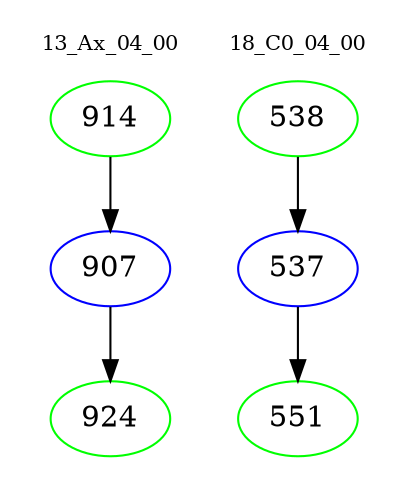 digraph{
subgraph cluster_0 {
color = white
label = "13_Ax_04_00";
fontsize=10;
T0_914 [label="914", color="green"]
T0_914 -> T0_907 [color="black"]
T0_907 [label="907", color="blue"]
T0_907 -> T0_924 [color="black"]
T0_924 [label="924", color="green"]
}
subgraph cluster_1 {
color = white
label = "18_C0_04_00";
fontsize=10;
T1_538 [label="538", color="green"]
T1_538 -> T1_537 [color="black"]
T1_537 [label="537", color="blue"]
T1_537 -> T1_551 [color="black"]
T1_551 [label="551", color="green"]
}
}
